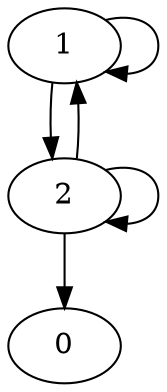 digraph frisbee {
    1 -> 2 [p=0.25];
    1 -> 1 [p=0.75];
    2 -> 1 [p=0.25];
    2 -> 2 [p=0.5];
    2 -> 0 [p=0.25];
}

